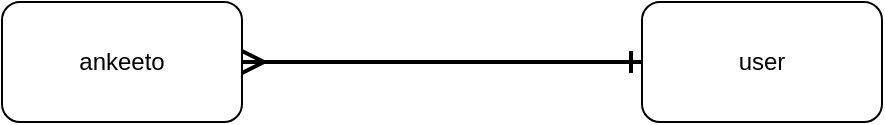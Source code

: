 <mxfile version="12.2.4"><diagram id="kK6f3mTjLgz-Gy_leopY"><mxGraphModel dx="537" dy="648" grid="1" gridSize="10" guides="1" tooltips="1" connect="1" arrows="1" fold="1" page="1" pageScale="1" pageWidth="827" pageHeight="1169" math="0" shadow="0"><root><mxCell id="0"/><mxCell id="1" parent="0"/><mxCell id="2" value="ankeeto" style="rounded=1;whiteSpace=wrap;html=1;" vertex="1" parent="1"><mxGeometry x="40" y="80" width="120" height="60" as="geometry"/></mxCell><mxCell id="4" style="edgeStyle=orthogonalEdgeStyle;rounded=0;orthogonalLoop=1;jettySize=auto;html=1;exitX=0;exitY=0.5;exitDx=0;exitDy=0;entryX=1;entryY=0.5;entryDx=0;entryDy=0;startArrow=ERone;startFill=0;endArrow=ERmany;endFill=0;strokeWidth=2;endSize=8;startSize=8;" edge="1" parent="1" source="3" target="2"><mxGeometry relative="1" as="geometry"/></mxCell><mxCell id="3" value="user" style="rounded=1;whiteSpace=wrap;html=1;" vertex="1" parent="1"><mxGeometry x="360" y="80" width="120" height="60" as="geometry"/></mxCell></root></mxGraphModel></diagram></mxfile>